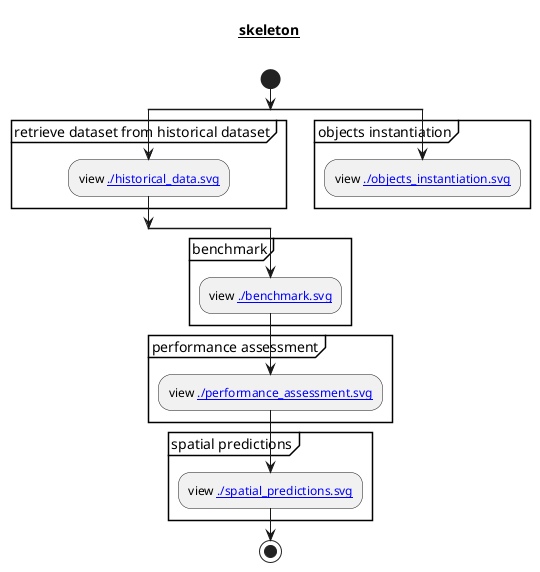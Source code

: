 @startuml
start
split
  partition "retrieve dataset from historical dataset" {
    :view [[./historical_data.svg]];
  }
split again
  partition "objects instantiation" {
    :view [[./objects_instantiation.svg]];
  }
  detach
end split
partition "benchmark" {
:view [[./benchmark.svg]];
}
partition "performance assessment" {
    :view [[./performance_assessment.svg]];
}
partition "spatial predictions" {
    :view [[./spatial_predictions.svg]];
}
stop
title __skeleton__\n
@enduml